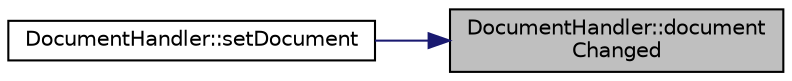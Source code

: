 digraph "DocumentHandler::documentChanged"
{
 // INTERACTIVE_SVG=YES
 // LATEX_PDF_SIZE
  edge [fontname="Helvetica",fontsize="10",labelfontname="Helvetica",labelfontsize="10"];
  node [fontname="Helvetica",fontsize="10",shape=record];
  rankdir="RL";
  Node29 [label="DocumentHandler::document\lChanged",height=0.2,width=0.4,color="black", fillcolor="grey75", style="filled", fontcolor="black",tooltip=" "];
  Node29 -> Node30 [dir="back",color="midnightblue",fontsize="10",style="solid",fontname="Helvetica"];
  Node30 [label="DocumentHandler::setDocument",height=0.2,width=0.4,color="black", fillcolor="white", style="filled",URL="$class_document_handler.html#a436f7e06fd27cb56255de1cab6a034be",tooltip=" "];
}
